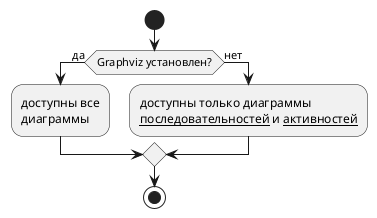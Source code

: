 @startuml

start

if (Graphviz установлен?) then (да)

  :доступны все\nдиаграммы;

else (нет)

  :доступны только диаграммы
  __последовательностей__ и __активностей__;

endif

stop

@enduml
